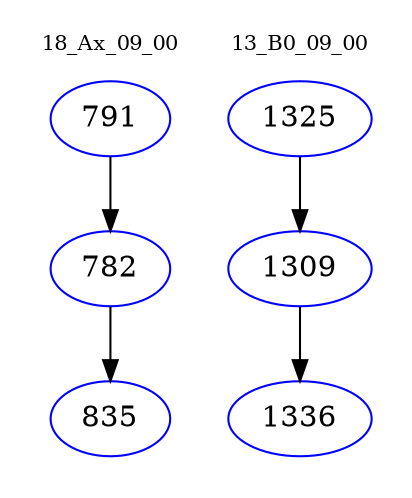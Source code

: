 digraph{
subgraph cluster_0 {
color = white
label = "18_Ax_09_00";
fontsize=10;
T0_791 [label="791", color="blue"]
T0_791 -> T0_782 [color="black"]
T0_782 [label="782", color="blue"]
T0_782 -> T0_835 [color="black"]
T0_835 [label="835", color="blue"]
}
subgraph cluster_1 {
color = white
label = "13_B0_09_00";
fontsize=10;
T1_1325 [label="1325", color="blue"]
T1_1325 -> T1_1309 [color="black"]
T1_1309 [label="1309", color="blue"]
T1_1309 -> T1_1336 [color="black"]
T1_1336 [label="1336", color="blue"]
}
}
